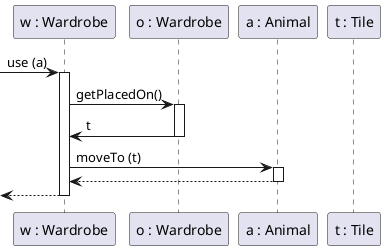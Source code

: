 @startuml

skinparam classAttributeIconSize 0
skinparam guillemet false

participant "w : Wardrobe" as w
participant "o : Wardrobe" as o
participant "a : Animal" as a
participant "t : Tile" as t

[-> w : use (a)
activate w

w -> o ++ : getPlacedOn()
o -> w -- : t

w -> a ++ : moveTo (t)
a --> w --

[<-- w
deactivate w

@enduml